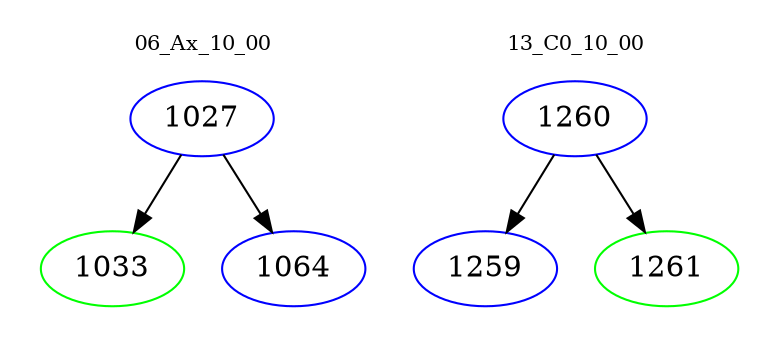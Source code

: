 digraph{
subgraph cluster_0 {
color = white
label = "06_Ax_10_00";
fontsize=10;
T0_1027 [label="1027", color="blue"]
T0_1027 -> T0_1033 [color="black"]
T0_1033 [label="1033", color="green"]
T0_1027 -> T0_1064 [color="black"]
T0_1064 [label="1064", color="blue"]
}
subgraph cluster_1 {
color = white
label = "13_C0_10_00";
fontsize=10;
T1_1260 [label="1260", color="blue"]
T1_1260 -> T1_1259 [color="black"]
T1_1259 [label="1259", color="blue"]
T1_1260 -> T1_1261 [color="black"]
T1_1261 [label="1261", color="green"]
}
}
